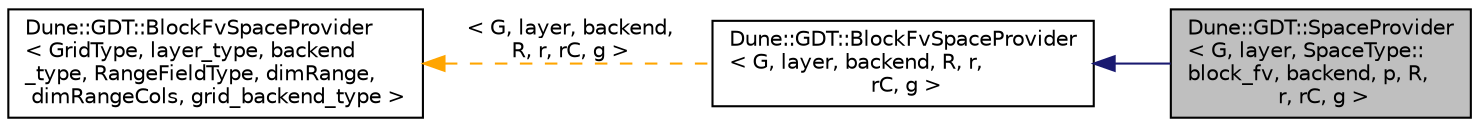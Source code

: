 digraph "Dune::GDT::SpaceProvider&lt; G, layer, SpaceType::block_fv, backend, p, R, r, rC, g &gt;"
{
  edge [fontname="Helvetica",fontsize="10",labelfontname="Helvetica",labelfontsize="10"];
  node [fontname="Helvetica",fontsize="10",shape=record];
  rankdir="LR";
  Node0 [label="Dune::GDT::SpaceProvider\l\< G, layer, SpaceType::\lblock_fv, backend, p, R,\l r, rC, g \>",height=0.2,width=0.4,color="black", fillcolor="grey75", style="filled", fontcolor="black"];
  Node1 -> Node0 [dir="back",color="midnightblue",fontsize="10",style="solid",fontname="Helvetica"];
  Node1 [label="Dune::GDT::BlockFvSpaceProvider\l\< G, layer, backend, R, r,\l rC, g \>",height=0.2,width=0.4,color="black", fillcolor="white", style="filled",URL="$a02673.html"];
  Node2 -> Node1 [dir="back",color="orange",fontsize="10",style="dashed",label=" \< G, layer, backend,\l R, r, rC, g \>" ,fontname="Helvetica"];
  Node2 [label="Dune::GDT::BlockFvSpaceProvider\l\< GridType, layer_type, backend\l_type, RangeFieldType, dimRange,\l dimRangeCols, grid_backend_type \>",height=0.2,width=0.4,color="black", fillcolor="white", style="filled",URL="$a02673.html"];
}
